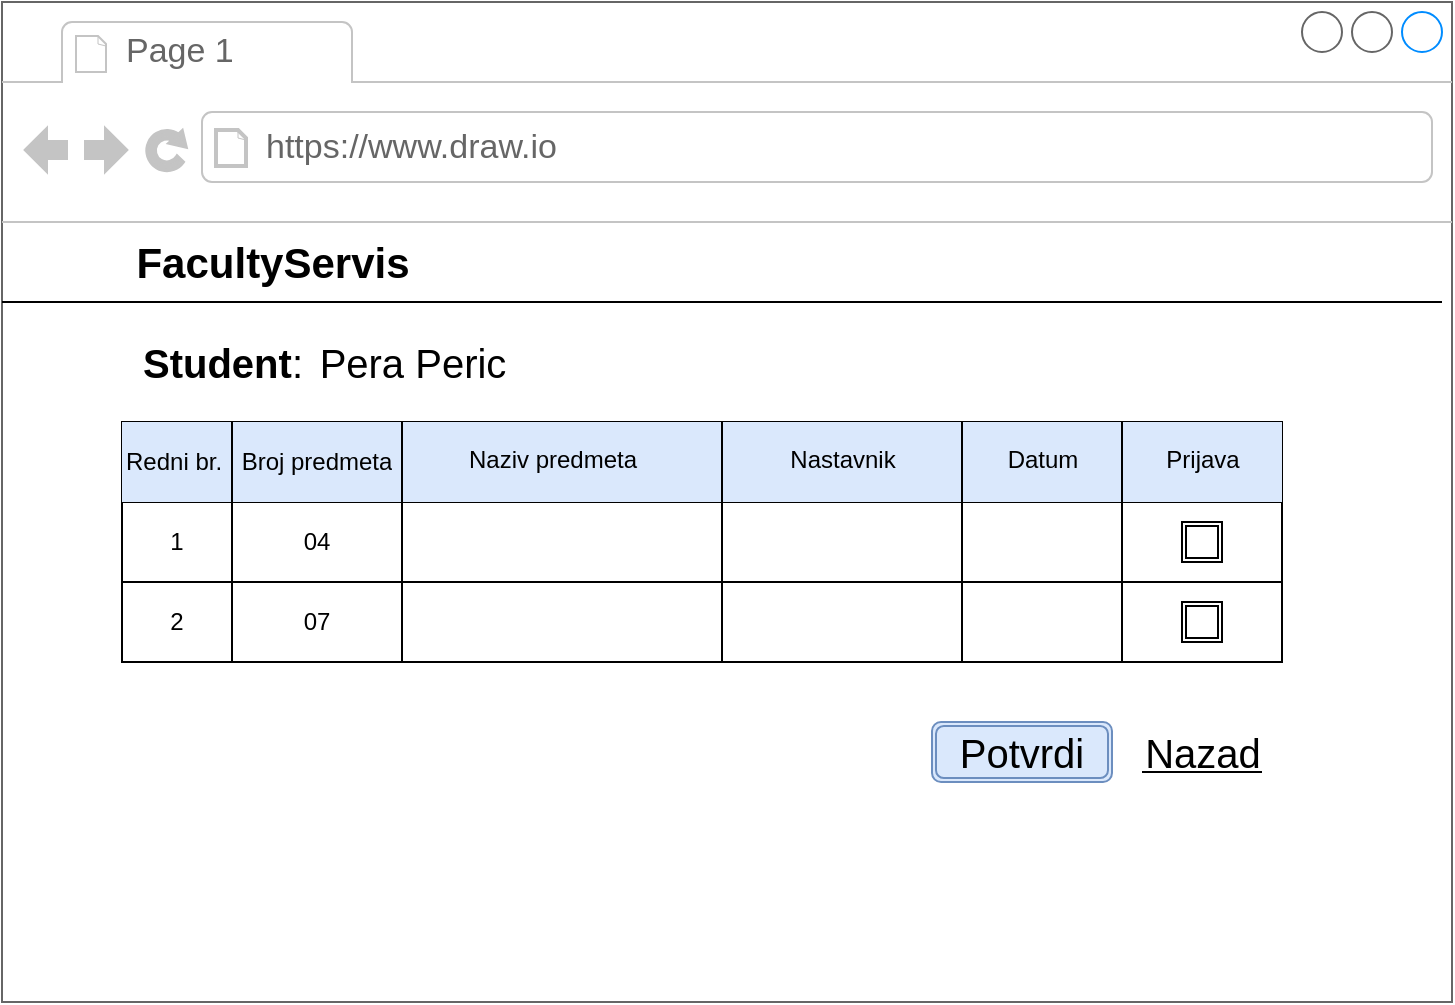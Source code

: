 <mxfile version="13.9.9" type="device"><diagram id="_cHGS2ouEbq8mxKBPIMy" name="Page-1"><mxGraphModel dx="1038" dy="607" grid="1" gridSize="10" guides="1" tooltips="1" connect="1" arrows="1" fold="1" page="1" pageScale="1" pageWidth="850" pageHeight="1100" math="0" shadow="0"><root><mxCell id="0"/><mxCell id="1" parent="0"/><mxCell id="7n-pDZwSnV10VLaN1Srw-40" value="" style="strokeWidth=1;shadow=0;dashed=0;align=center;html=1;shape=mxgraph.mockup.containers.browserWindow;rSize=0;strokeColor=#666666;strokeColor2=#008cff;strokeColor3=#c4c4c4;mainText=,;recursiveResize=0;fontStyle=1;verticalAlign=middle;fontSize=20;" parent="1" vertex="1"><mxGeometry x="63" y="80" width="725" height="500" as="geometry"/></mxCell><mxCell id="7n-pDZwSnV10VLaN1Srw-41" value="Page 1" style="strokeWidth=1;shadow=0;dashed=0;align=center;html=1;shape=mxgraph.mockup.containers.anchor;fontSize=17;fontColor=#666666;align=left;" parent="7n-pDZwSnV10VLaN1Srw-40" vertex="1"><mxGeometry x="60" y="12" width="110" height="26" as="geometry"/></mxCell><mxCell id="7n-pDZwSnV10VLaN1Srw-42" value="https://www.draw.io" style="strokeWidth=1;shadow=0;dashed=0;align=center;html=1;shape=mxgraph.mockup.containers.anchor;rSize=0;fontSize=17;fontColor=#666666;align=left;" parent="7n-pDZwSnV10VLaN1Srw-40" vertex="1"><mxGeometry x="130" y="60" width="250" height="26" as="geometry"/></mxCell><mxCell id="7n-pDZwSnV10VLaN1Srw-56" value="" style="shape=table;html=1;whiteSpace=wrap;startSize=0;container=1;collapsible=0;childLayout=tableLayout;" parent="7n-pDZwSnV10VLaN1Srw-40" vertex="1"><mxGeometry x="60" y="210" width="580" height="120" as="geometry"/></mxCell><mxCell id="7n-pDZwSnV10VLaN1Srw-57" value="" style="shape=partialRectangle;html=1;whiteSpace=wrap;collapsible=0;dropTarget=0;pointerEvents=0;fillColor=#dae8fc;top=0;left=0;bottom=0;right=0;points=[[0,0.5],[1,0.5]];portConstraint=eastwest;strokeColor=#6c8ebf;" parent="7n-pDZwSnV10VLaN1Srw-56" vertex="1"><mxGeometry width="580" height="40" as="geometry"/></mxCell><mxCell id="7n-pDZwSnV10VLaN1Srw-58" value="Redni br." style="shape=partialRectangle;html=1;whiteSpace=wrap;connectable=0;fillColor=none;top=0;left=0;bottom=0;right=0;overflow=hidden;align=left;" parent="7n-pDZwSnV10VLaN1Srw-57" vertex="1"><mxGeometry width="55" height="40" as="geometry"/></mxCell><mxCell id="7n-pDZwSnV10VLaN1Srw-59" value="Broj predmeta" style="shape=partialRectangle;html=1;whiteSpace=wrap;connectable=0;fillColor=none;top=0;left=0;bottom=0;right=0;overflow=hidden;" parent="7n-pDZwSnV10VLaN1Srw-57" vertex="1"><mxGeometry x="55" width="85" height="40" as="geometry"/></mxCell><mxCell id="7n-pDZwSnV10VLaN1Srw-60" value="" style="shape=partialRectangle;html=1;whiteSpace=wrap;connectable=0;fillColor=none;top=0;left=0;bottom=0;right=0;overflow=hidden;" parent="7n-pDZwSnV10VLaN1Srw-57" vertex="1"><mxGeometry x="140" width="440" height="40" as="geometry"/></mxCell><mxCell id="7n-pDZwSnV10VLaN1Srw-65" value="" style="shape=partialRectangle;html=1;whiteSpace=wrap;collapsible=0;dropTarget=0;pointerEvents=0;fillColor=none;top=0;left=0;bottom=0;right=0;points=[[0,0.5],[1,0.5]];portConstraint=eastwest;" parent="7n-pDZwSnV10VLaN1Srw-56" vertex="1"><mxGeometry y="40" width="580" height="40" as="geometry"/></mxCell><mxCell id="7n-pDZwSnV10VLaN1Srw-66" value="1" style="shape=partialRectangle;html=1;whiteSpace=wrap;connectable=0;fillColor=none;top=0;left=0;bottom=0;right=0;overflow=hidden;" parent="7n-pDZwSnV10VLaN1Srw-65" vertex="1"><mxGeometry width="55" height="40" as="geometry"/></mxCell><mxCell id="7n-pDZwSnV10VLaN1Srw-67" value="04" style="shape=partialRectangle;html=1;whiteSpace=wrap;connectable=0;fillColor=none;top=0;left=0;bottom=0;right=0;overflow=hidden;" parent="7n-pDZwSnV10VLaN1Srw-65" vertex="1"><mxGeometry x="55" width="85" height="40" as="geometry"/></mxCell><mxCell id="7n-pDZwSnV10VLaN1Srw-68" value="" style="shape=partialRectangle;html=1;whiteSpace=wrap;connectable=0;fillColor=none;top=0;left=0;bottom=0;right=0;overflow=hidden;" parent="7n-pDZwSnV10VLaN1Srw-65" vertex="1"><mxGeometry x="140" width="440" height="40" as="geometry"/></mxCell><mxCell id="7n-pDZwSnV10VLaN1Srw-61" value="" style="shape=partialRectangle;html=1;whiteSpace=wrap;collapsible=0;dropTarget=0;pointerEvents=0;fillColor=none;top=0;left=0;bottom=0;right=0;points=[[0,0.5],[1,0.5]];portConstraint=eastwest;" parent="7n-pDZwSnV10VLaN1Srw-56" vertex="1"><mxGeometry y="80" width="580" height="40" as="geometry"/></mxCell><mxCell id="7n-pDZwSnV10VLaN1Srw-62" value="2" style="shape=partialRectangle;html=1;whiteSpace=wrap;connectable=0;fillColor=none;top=0;left=0;bottom=0;right=0;overflow=hidden;" parent="7n-pDZwSnV10VLaN1Srw-61" vertex="1"><mxGeometry width="55" height="40" as="geometry"/></mxCell><mxCell id="7n-pDZwSnV10VLaN1Srw-63" value="07" style="shape=partialRectangle;html=1;whiteSpace=wrap;connectable=0;fillColor=none;top=0;left=0;bottom=0;right=0;overflow=hidden;" parent="7n-pDZwSnV10VLaN1Srw-61" vertex="1"><mxGeometry x="55" width="85" height="40" as="geometry"/></mxCell><mxCell id="7n-pDZwSnV10VLaN1Srw-64" value="" style="shape=partialRectangle;html=1;whiteSpace=wrap;connectable=0;fillColor=none;top=0;left=0;bottom=0;right=0;overflow=hidden;" parent="7n-pDZwSnV10VLaN1Srw-61" vertex="1"><mxGeometry x="140" width="440" height="40" as="geometry"/></mxCell><mxCell id="7n-pDZwSnV10VLaN1Srw-70" value="&lt;font style=&quot;font-size: 20px&quot;&gt;&lt;b&gt;Student&lt;/b&gt;:&lt;/font&gt;" style="text;html=1;align=center;verticalAlign=middle;resizable=0;points=[];autosize=1;" parent="7n-pDZwSnV10VLaN1Srw-40" vertex="1"><mxGeometry x="60" y="170" width="100" height="20" as="geometry"/></mxCell><mxCell id="7n-pDZwSnV10VLaN1Srw-71" value="Pera Peric" style="text;html=1;align=center;verticalAlign=middle;resizable=0;points=[];autosize=1;fontSize=20;" parent="7n-pDZwSnV10VLaN1Srw-40" vertex="1"><mxGeometry x="150" y="165" width="110" height="30" as="geometry"/></mxCell><mxCell id="7n-pDZwSnV10VLaN1Srw-74" value="" style="line;strokeWidth=1;html=1;perimeter=backbonePerimeter;points=[];outlineConnect=0;fontSize=20;align=center;" parent="7n-pDZwSnV10VLaN1Srw-40" vertex="1"><mxGeometry y="145" width="720" height="10" as="geometry"/></mxCell><mxCell id="7n-pDZwSnV10VLaN1Srw-75" value="&lt;font style=&quot;font-size: 21px&quot;&gt;&lt;b&gt;FacultyServis&lt;/b&gt;&lt;/font&gt;" style="text;html=1;align=center;verticalAlign=middle;resizable=0;points=[];autosize=1;fontSize=20;" parent="7n-pDZwSnV10VLaN1Srw-40" vertex="1"><mxGeometry x="60" y="115" width="150" height="30" as="geometry"/></mxCell><mxCell id="7n-pDZwSnV10VLaN1Srw-78" value="" style="line;strokeWidth=1;direction=south;html=1;perimeter=backbonePerimeter;points=[];outlineConnect=0;fontSize=20;align=center;" parent="7n-pDZwSnV10VLaN1Srw-40" vertex="1"><mxGeometry x="110" y="210" width="10" height="50" as="geometry"/></mxCell><mxCell id="7n-pDZwSnV10VLaN1Srw-79" value="" style="line;strokeWidth=1;direction=south;html=1;perimeter=backbonePerimeter;points=[];outlineConnect=0;fontSize=20;align=center;" parent="7n-pDZwSnV10VLaN1Srw-40" vertex="1"><mxGeometry x="190" y="210" width="20" height="40" as="geometry"/></mxCell><mxCell id="7n-pDZwSnV10VLaN1Srw-80" value="&lt;font style=&quot;font-size: 12px&quot;&gt;Naziv predmeta&lt;/font&gt;" style="text;html=1;align=center;verticalAlign=middle;resizable=0;points=[];autosize=1;fontSize=20;" parent="7n-pDZwSnV10VLaN1Srw-40" vertex="1"><mxGeometry x="225" y="210" width="100" height="30" as="geometry"/></mxCell><mxCell id="7n-pDZwSnV10VLaN1Srw-83" value="" style="line;strokeWidth=1;direction=south;html=1;perimeter=backbonePerimeter;points=[];outlineConnect=0;fontSize=20;align=center;" parent="7n-pDZwSnV10VLaN1Srw-40" vertex="1"><mxGeometry x="355" y="210" width="10" height="120" as="geometry"/></mxCell><mxCell id="7n-pDZwSnV10VLaN1Srw-84" value="&lt;font style=&quot;font-size: 12px&quot;&gt;Nastavnik&lt;/font&gt;" style="text;html=1;align=center;verticalAlign=middle;resizable=0;points=[];autosize=1;fontSize=20;" parent="7n-pDZwSnV10VLaN1Srw-40" vertex="1"><mxGeometry x="385" y="210" width="70" height="30" as="geometry"/></mxCell><mxCell id="7n-pDZwSnV10VLaN1Srw-85" value="" style="line;strokeWidth=1;direction=south;html=1;perimeter=backbonePerimeter;points=[];outlineConnect=0;fontSize=20;align=center;" parent="7n-pDZwSnV10VLaN1Srw-40" vertex="1"><mxGeometry x="475" y="210" width="10" height="120" as="geometry"/></mxCell><mxCell id="7n-pDZwSnV10VLaN1Srw-86" value="&lt;font style=&quot;font-size: 12px&quot;&gt;Datum&lt;/font&gt;" style="text;html=1;align=center;verticalAlign=middle;resizable=0;points=[];autosize=1;fontSize=20;" parent="7n-pDZwSnV10VLaN1Srw-40" vertex="1"><mxGeometry x="495" y="210" width="50" height="30" as="geometry"/></mxCell><mxCell id="7n-pDZwSnV10VLaN1Srw-88" value="" style="line;strokeWidth=1;direction=south;html=1;perimeter=backbonePerimeter;points=[];outlineConnect=0;fontSize=20;align=center;" parent="7n-pDZwSnV10VLaN1Srw-40" vertex="1"><mxGeometry x="555" y="210" width="10" height="120" as="geometry"/></mxCell><mxCell id="7n-pDZwSnV10VLaN1Srw-89" value="&lt;font style=&quot;font-size: 12px&quot;&gt;Prijava&lt;/font&gt;" style="text;html=1;align=center;verticalAlign=middle;resizable=0;points=[];autosize=1;fontSize=20;" parent="7n-pDZwSnV10VLaN1Srw-40" vertex="1"><mxGeometry x="575" y="210" width="50" height="30" as="geometry"/></mxCell><mxCell id="7n-pDZwSnV10VLaN1Srw-90" value="" style="shape=ext;double=1;whiteSpace=wrap;html=1;aspect=fixed;strokeWidth=1;fontSize=20;align=center;" parent="7n-pDZwSnV10VLaN1Srw-40" vertex="1"><mxGeometry x="590" y="260" width="20" height="20" as="geometry"/></mxCell><mxCell id="7n-pDZwSnV10VLaN1Srw-91" value="" style="shape=ext;double=1;whiteSpace=wrap;html=1;aspect=fixed;strokeWidth=1;fontSize=20;align=center;" parent="7n-pDZwSnV10VLaN1Srw-40" vertex="1"><mxGeometry x="590" y="300" width="20" height="20" as="geometry"/></mxCell><mxCell id="7n-pDZwSnV10VLaN1Srw-92" value="Potvrdi" style="shape=ext;double=1;rounded=1;whiteSpace=wrap;html=1;strokeWidth=1;fontSize=20;align=center;fillColor=#dae8fc;strokeColor=#6c8ebf;" parent="7n-pDZwSnV10VLaN1Srw-40" vertex="1"><mxGeometry x="465" y="360" width="90" height="30" as="geometry"/></mxCell><mxCell id="7n-pDZwSnV10VLaN1Srw-95" value="Nazad" style="text;html=1;align=center;verticalAlign=middle;resizable=0;points=[];autosize=1;fontSize=20;" parent="7n-pDZwSnV10VLaN1Srw-40" vertex="1"><mxGeometry x="565" y="360" width="70" height="30" as="geometry"/></mxCell><mxCell id="7n-pDZwSnV10VLaN1Srw-96" value="" style="line;strokeWidth=1;html=1;perimeter=backbonePerimeter;points=[];outlineConnect=0;fontSize=20;align=center;" parent="7n-pDZwSnV10VLaN1Srw-40" vertex="1"><mxGeometry x="570" y="380" width="60" height="10" as="geometry"/></mxCell></root></mxGraphModel></diagram></mxfile>